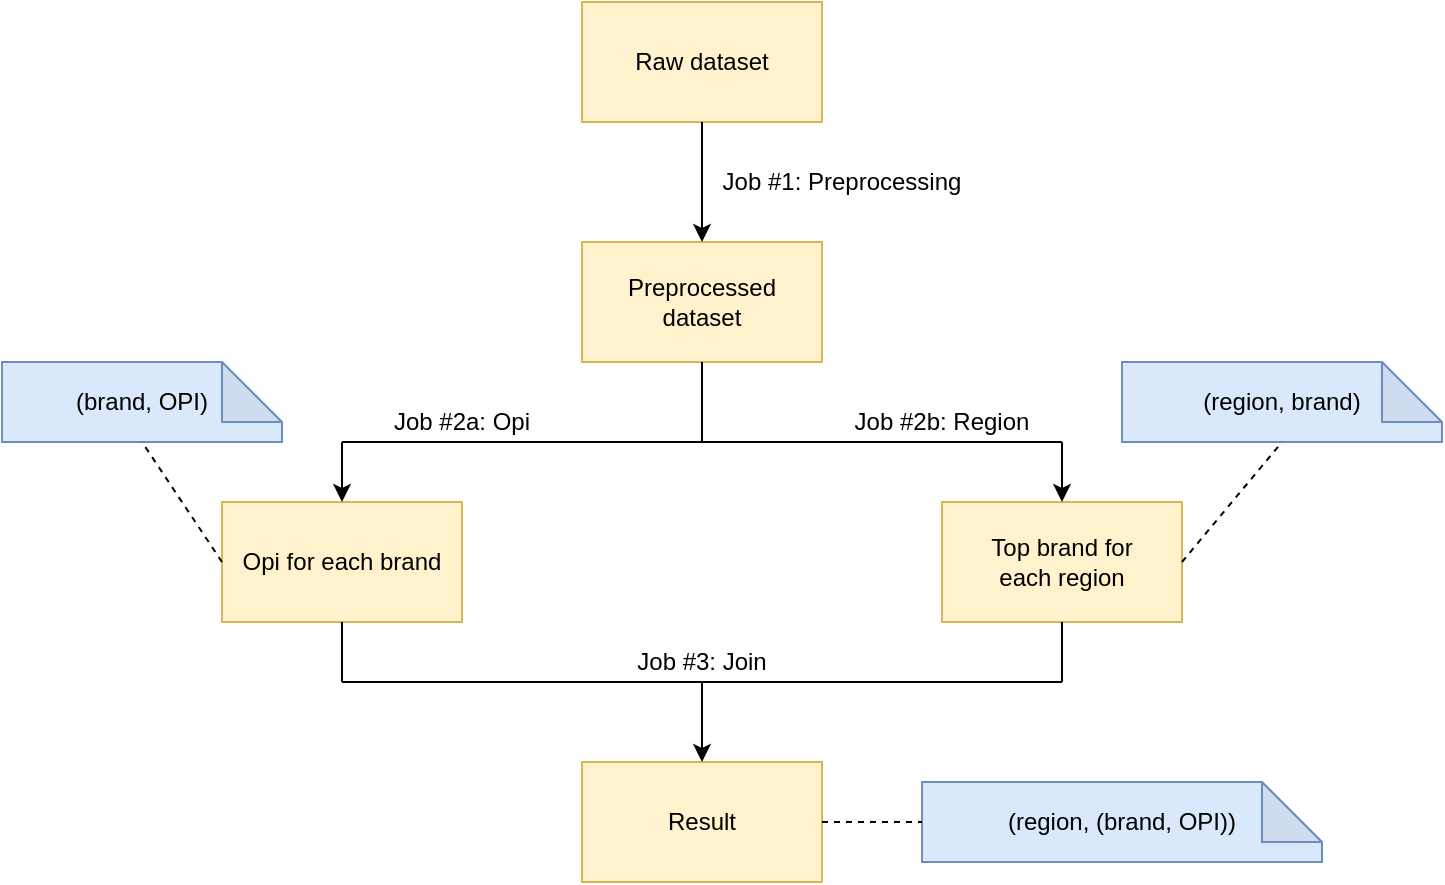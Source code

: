 <mxfile version="13.0.1" type="device"><diagram id="GlU7wwP-kZgWpQ7Zz5hp" name="Page-1"><mxGraphModel dx="868" dy="511" grid="1" gridSize="10" guides="1" tooltips="1" connect="1" arrows="1" fold="1" page="1" pageScale="1" pageWidth="827" pageHeight="1169" math="0" shadow="0"><root><mxCell id="0"/><mxCell id="1" parent="0"/><mxCell id="esI74T5H6YWIY9BIJgIM-1" value="Raw dataset" style="rounded=0;whiteSpace=wrap;html=1;fillColor=#fff2cc;strokeColor=#d6b656;" vertex="1" parent="1"><mxGeometry x="320" y="40" width="120" height="60" as="geometry"/></mxCell><mxCell id="esI74T5H6YWIY9BIJgIM-2" value="Preprocessed&lt;br&gt;dataset" style="rounded=0;whiteSpace=wrap;html=1;fillColor=#fff2cc;strokeColor=#d6b656;" vertex="1" parent="1"><mxGeometry x="320" y="160" width="120" height="60" as="geometry"/></mxCell><mxCell id="esI74T5H6YWIY9BIJgIM-3" value="Opi for each brand" style="rounded=0;whiteSpace=wrap;html=1;fillColor=#fff2cc;strokeColor=#d6b656;" vertex="1" parent="1"><mxGeometry x="140" y="290" width="120" height="60" as="geometry"/></mxCell><mxCell id="esI74T5H6YWIY9BIJgIM-4" value="Top brand for&lt;br&gt;each region" style="rounded=0;whiteSpace=wrap;html=1;fillColor=#fff2cc;strokeColor=#d6b656;" vertex="1" parent="1"><mxGeometry x="500" y="290" width="120" height="60" as="geometry"/></mxCell><mxCell id="esI74T5H6YWIY9BIJgIM-5" value="Result" style="rounded=0;whiteSpace=wrap;html=1;fillColor=#fff2cc;strokeColor=#d6b656;" vertex="1" parent="1"><mxGeometry x="320" y="420" width="120" height="60" as="geometry"/></mxCell><mxCell id="esI74T5H6YWIY9BIJgIM-6" value="(region, (brand, OPI))" style="shape=note;whiteSpace=wrap;html=1;backgroundOutline=1;darkOpacity=0.05;fillColor=#dae8fc;strokeColor=#6c8ebf;" vertex="1" parent="1"><mxGeometry x="490" y="430" width="200" height="40" as="geometry"/></mxCell><mxCell id="esI74T5H6YWIY9BIJgIM-7" value="" style="endArrow=none;dashed=1;html=1;exitX=1;exitY=0.5;exitDx=0;exitDy=0;" edge="1" parent="1" source="esI74T5H6YWIY9BIJgIM-5" target="esI74T5H6YWIY9BIJgIM-6"><mxGeometry width="50" height="50" relative="1" as="geometry"><mxPoint x="140" y="450" as="sourcePoint"/><mxPoint x="190" y="400" as="targetPoint"/></mxGeometry></mxCell><mxCell id="esI74T5H6YWIY9BIJgIM-8" value="" style="endArrow=classic;html=1;exitX=0.5;exitY=1;exitDx=0;exitDy=0;" edge="1" parent="1" source="esI74T5H6YWIY9BIJgIM-1" target="esI74T5H6YWIY9BIJgIM-2"><mxGeometry width="50" height="50" relative="1" as="geometry"><mxPoint x="230" y="140" as="sourcePoint"/><mxPoint x="280" y="90" as="targetPoint"/></mxGeometry></mxCell><mxCell id="esI74T5H6YWIY9BIJgIM-11" value="" style="endArrow=none;html=1;" edge="1" parent="1"><mxGeometry width="50" height="50" relative="1" as="geometry"><mxPoint x="200" y="260" as="sourcePoint"/><mxPoint x="560" y="260" as="targetPoint"/></mxGeometry></mxCell><mxCell id="esI74T5H6YWIY9BIJgIM-12" value="" style="endArrow=none;html=1;exitX=0.5;exitY=1;exitDx=0;exitDy=0;" edge="1" parent="1" source="esI74T5H6YWIY9BIJgIM-2"><mxGeometry width="50" height="50" relative="1" as="geometry"><mxPoint x="400" y="240" as="sourcePoint"/><mxPoint x="380" y="260" as="targetPoint"/></mxGeometry></mxCell><mxCell id="esI74T5H6YWIY9BIJgIM-13" value="" style="endArrow=classic;html=1;entryX=0.5;entryY=0;entryDx=0;entryDy=0;" edge="1" parent="1" target="esI74T5H6YWIY9BIJgIM-3"><mxGeometry width="50" height="50" relative="1" as="geometry"><mxPoint x="200" y="260" as="sourcePoint"/><mxPoint x="400" y="290" as="targetPoint"/></mxGeometry></mxCell><mxCell id="esI74T5H6YWIY9BIJgIM-14" value="" style="endArrow=classic;html=1;entryX=0.5;entryY=0;entryDx=0;entryDy=0;" edge="1" parent="1" target="esI74T5H6YWIY9BIJgIM-4"><mxGeometry width="50" height="50" relative="1" as="geometry"><mxPoint x="560" y="260" as="sourcePoint"/><mxPoint x="440" y="290" as="targetPoint"/></mxGeometry></mxCell><mxCell id="esI74T5H6YWIY9BIJgIM-15" value="" style="endArrow=none;html=1;" edge="1" parent="1"><mxGeometry width="50" height="50" relative="1" as="geometry"><mxPoint x="200" y="380" as="sourcePoint"/><mxPoint x="560" y="380" as="targetPoint"/></mxGeometry></mxCell><mxCell id="esI74T5H6YWIY9BIJgIM-16" value="" style="endArrow=none;html=1;entryX=0.5;entryY=1;entryDx=0;entryDy=0;" edge="1" parent="1" target="esI74T5H6YWIY9BIJgIM-3"><mxGeometry width="50" height="50" relative="1" as="geometry"><mxPoint x="200" y="380" as="sourcePoint"/><mxPoint x="120" y="380" as="targetPoint"/></mxGeometry></mxCell><mxCell id="esI74T5H6YWIY9BIJgIM-17" value="" style="endArrow=none;html=1;entryX=0.5;entryY=1;entryDx=0;entryDy=0;" edge="1" parent="1" target="esI74T5H6YWIY9BIJgIM-4"><mxGeometry width="50" height="50" relative="1" as="geometry"><mxPoint x="560" y="380" as="sourcePoint"/><mxPoint x="430" y="300" as="targetPoint"/></mxGeometry></mxCell><mxCell id="esI74T5H6YWIY9BIJgIM-18" value="" style="endArrow=classic;html=1;" edge="1" parent="1"><mxGeometry width="50" height="50" relative="1" as="geometry"><mxPoint x="380" y="380" as="sourcePoint"/><mxPoint x="380" y="420" as="targetPoint"/></mxGeometry></mxCell><mxCell id="esI74T5H6YWIY9BIJgIM-19" value="(brand, OPI)" style="shape=note;whiteSpace=wrap;html=1;backgroundOutline=1;darkOpacity=0.05;fillColor=#dae8fc;strokeColor=#6c8ebf;" vertex="1" parent="1"><mxGeometry x="30" y="220" width="140" height="40" as="geometry"/></mxCell><mxCell id="esI74T5H6YWIY9BIJgIM-20" value="(region, brand)" style="shape=note;whiteSpace=wrap;html=1;backgroundOutline=1;darkOpacity=0.05;fillColor=#dae8fc;strokeColor=#6c8ebf;" vertex="1" parent="1"><mxGeometry x="590" y="220" width="160" height="40" as="geometry"/></mxCell><mxCell id="esI74T5H6YWIY9BIJgIM-21" value="" style="endArrow=none;dashed=1;html=1;exitX=1;exitY=0.5;exitDx=0;exitDy=0;entryX=0.5;entryY=1;entryDx=0;entryDy=0;entryPerimeter=0;" edge="1" parent="1" source="esI74T5H6YWIY9BIJgIM-4" target="esI74T5H6YWIY9BIJgIM-20"><mxGeometry width="50" height="50" relative="1" as="geometry"><mxPoint x="660" y="360" as="sourcePoint"/><mxPoint x="710" y="310" as="targetPoint"/></mxGeometry></mxCell><mxCell id="esI74T5H6YWIY9BIJgIM-22" value="" style="endArrow=none;dashed=1;html=1;exitX=0;exitY=0.5;exitDx=0;exitDy=0;entryX=0.5;entryY=1;entryDx=0;entryDy=0;entryPerimeter=0;" edge="1" parent="1" source="esI74T5H6YWIY9BIJgIM-3" target="esI74T5H6YWIY9BIJgIM-19"><mxGeometry width="50" height="50" relative="1" as="geometry"><mxPoint x="70" y="360" as="sourcePoint"/><mxPoint x="120" y="310" as="targetPoint"/></mxGeometry></mxCell><mxCell id="esI74T5H6YWIY9BIJgIM-24" value="Job #1: Preprocessing" style="text;html=1;strokeColor=none;fillColor=none;align=center;verticalAlign=middle;whiteSpace=wrap;rounded=0;" vertex="1" parent="1"><mxGeometry x="380" y="120" width="140" height="20" as="geometry"/></mxCell><mxCell id="esI74T5H6YWIY9BIJgIM-25" value="Job #2a: Opi" style="text;html=1;strokeColor=none;fillColor=none;align=center;verticalAlign=middle;whiteSpace=wrap;rounded=0;" vertex="1" parent="1"><mxGeometry x="190" y="240" width="140" height="20" as="geometry"/></mxCell><mxCell id="esI74T5H6YWIY9BIJgIM-26" value="Job #2b: Region" style="text;html=1;strokeColor=none;fillColor=none;align=center;verticalAlign=middle;whiteSpace=wrap;rounded=0;" vertex="1" parent="1"><mxGeometry x="430" y="240" width="140" height="20" as="geometry"/></mxCell><mxCell id="esI74T5H6YWIY9BIJgIM-27" value="Job #3: Join" style="text;html=1;strokeColor=none;fillColor=none;align=center;verticalAlign=middle;whiteSpace=wrap;rounded=0;" vertex="1" parent="1"><mxGeometry x="310" y="360" width="140" height="20" as="geometry"/></mxCell></root></mxGraphModel></diagram></mxfile>
